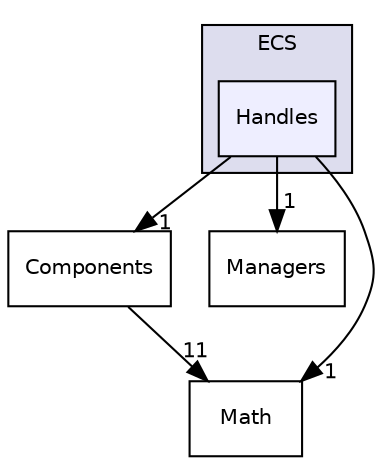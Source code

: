 digraph "C:/Users/Alexa/Documents/Github/FroltEngine/ECS/Handles" {
  compound=true
  node [ fontsize="10", fontname="Helvetica"];
  edge [ labelfontsize="10", labelfontname="Helvetica"];
  subgraph clusterdir_c9cf17564b2c1495e1833ff68ae38634 {
    graph [ bgcolor="#ddddee", pencolor="black", label="ECS" fontname="Helvetica", fontsize="10", URL="dir_c9cf17564b2c1495e1833ff68ae38634.html"]
  dir_d6762c90c860b210655556b9275761e6 [shape=box, label="Handles", style="filled", fillcolor="#eeeeff", pencolor="black", URL="dir_d6762c90c860b210655556b9275761e6.html"];
  }
  dir_c1bee09cbc91d9feba677c19dd27b7b7 [shape=box label="Components" URL="dir_c1bee09cbc91d9feba677c19dd27b7b7.html"];
  dir_5b8ebc7d939f9f294d49bf469bbe2c56 [shape=box label="Managers" URL="dir_5b8ebc7d939f9f294d49bf469bbe2c56.html"];
  dir_3be1c43419ecf49a9c57805a1f0f4add [shape=box label="Math" URL="dir_3be1c43419ecf49a9c57805a1f0f4add.html"];
  dir_d6762c90c860b210655556b9275761e6->dir_c1bee09cbc91d9feba677c19dd27b7b7 [headlabel="1", labeldistance=1.5 headhref="dir_000008_000007.html"];
  dir_d6762c90c860b210655556b9275761e6->dir_5b8ebc7d939f9f294d49bf469bbe2c56 [headlabel="1", labeldistance=1.5 headhref="dir_000008_000009.html"];
  dir_d6762c90c860b210655556b9275761e6->dir_3be1c43419ecf49a9c57805a1f0f4add [headlabel="1", labeldistance=1.5 headhref="dir_000008_000014.html"];
  dir_c1bee09cbc91d9feba677c19dd27b7b7->dir_3be1c43419ecf49a9c57805a1f0f4add [headlabel="11", labeldistance=1.5 headhref="dir_000007_000014.html"];
}
